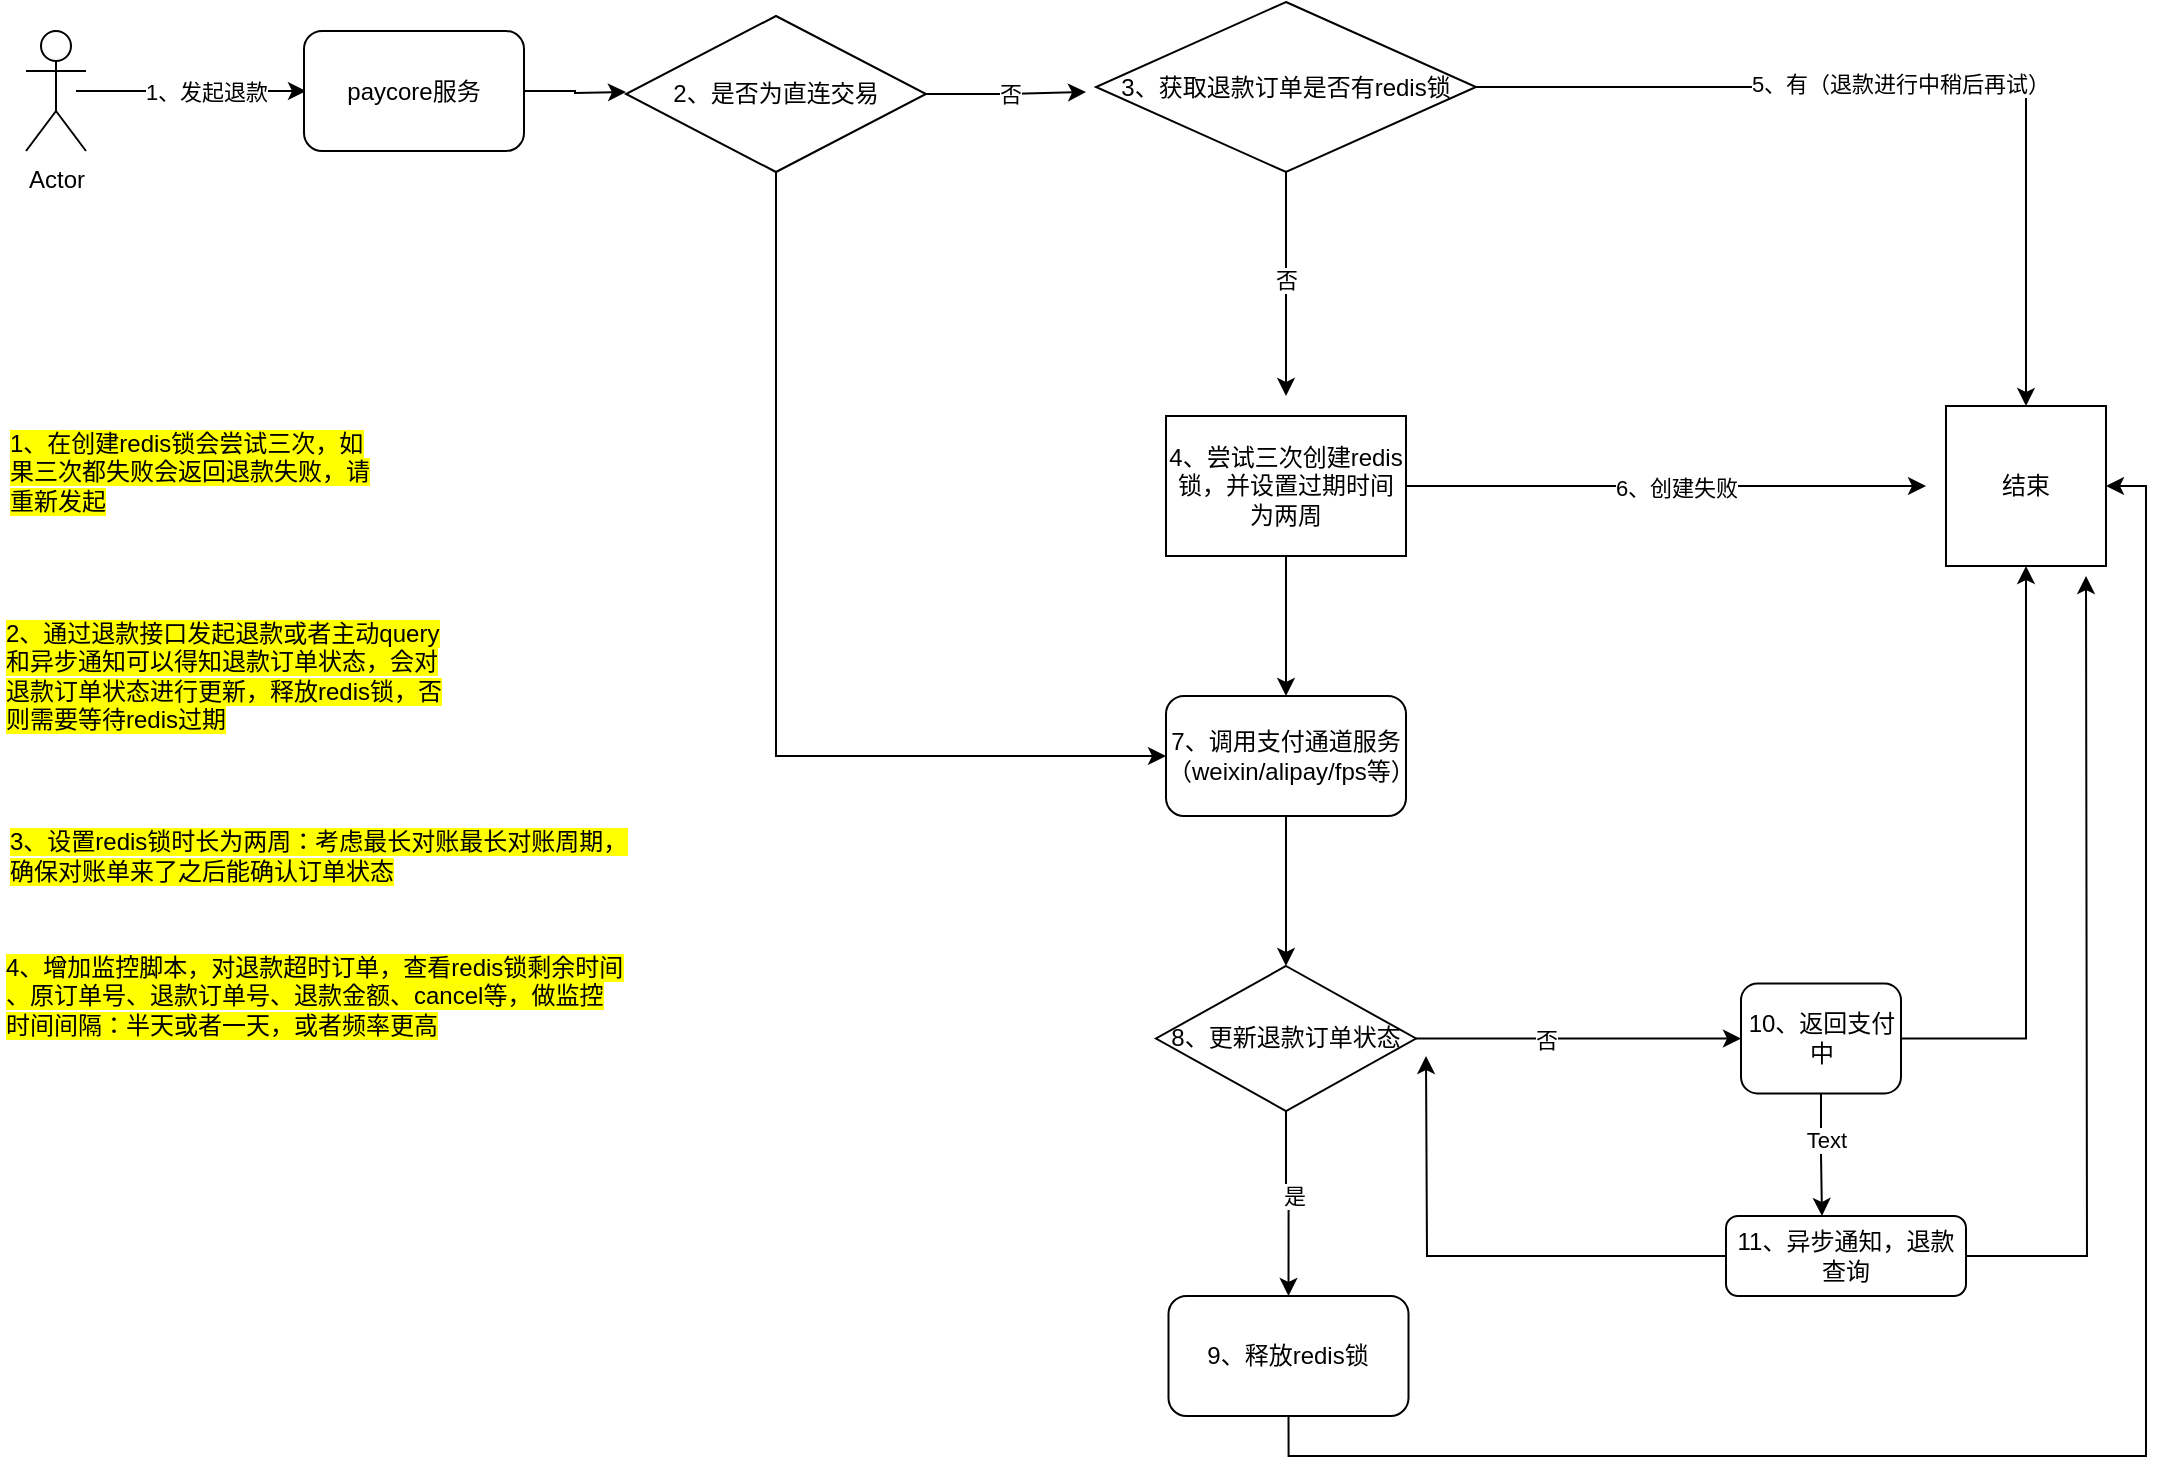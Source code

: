 <mxfile version="27.0.6">
  <diagram name="第 1 页" id="ZjrSGvgwIU7UQfZTokUd">
    <mxGraphModel dx="1403" dy="662" grid="1" gridSize="10" guides="1" tooltips="1" connect="1" arrows="1" fold="1" page="1" pageScale="1" pageWidth="827" pageHeight="1169" math="0" shadow="0">
      <root>
        <mxCell id="0" />
        <mxCell id="1" parent="0" />
        <mxCell id="QS_gzMezKBBXRja1QmdW-1" style="edgeStyle=orthogonalEdgeStyle;rounded=0;orthogonalLoop=1;jettySize=auto;html=1;exitX=0.5;exitY=0.5;exitDx=0;exitDy=0;exitPerimeter=0;" parent="1" edge="1">
          <mxGeometry relative="1" as="geometry">
            <mxPoint x="300" y="147.5" as="targetPoint" />
            <mxPoint x="185" y="147.5" as="sourcePoint" />
          </mxGeometry>
        </mxCell>
        <mxCell id="QS_gzMezKBBXRja1QmdW-2" value="1、发起退款" style="edgeLabel;html=1;align=center;verticalAlign=middle;resizable=0;points=[];" parent="QS_gzMezKBBXRja1QmdW-1" vertex="1" connectable="0">
          <mxGeometry x="-0.181" y="-4" relative="1" as="geometry">
            <mxPoint x="18" y="-4" as="offset" />
          </mxGeometry>
        </mxCell>
        <mxCell id="QS_gzMezKBBXRja1QmdW-29" style="edgeStyle=orthogonalEdgeStyle;rounded=0;orthogonalLoop=1;jettySize=auto;html=1;exitX=1;exitY=0.5;exitDx=0;exitDy=0;" parent="1" source="QS_gzMezKBBXRja1QmdW-4" edge="1">
          <mxGeometry relative="1" as="geometry">
            <mxPoint x="460" y="148" as="targetPoint" />
          </mxGeometry>
        </mxCell>
        <mxCell id="QS_gzMezKBBXRja1QmdW-4" value="paycore服务" style="rounded=1;whiteSpace=wrap;html=1;" parent="1" vertex="1">
          <mxGeometry x="299" y="117.5" width="110" height="60" as="geometry" />
        </mxCell>
        <mxCell id="QS_gzMezKBBXRja1QmdW-5" style="edgeStyle=orthogonalEdgeStyle;rounded=0;orthogonalLoop=1;jettySize=auto;html=1;exitX=1;exitY=0.5;exitDx=0;exitDy=0;entryX=0.5;entryY=0;entryDx=0;entryDy=0;" parent="1" source="QS_gzMezKBBXRja1QmdW-9" target="QS_gzMezKBBXRja1QmdW-10" edge="1">
          <mxGeometry relative="1" as="geometry">
            <mxPoint x="875" y="145" as="targetPoint" />
          </mxGeometry>
        </mxCell>
        <mxCell id="QS_gzMezKBBXRja1QmdW-6" value="5、有（退款进行中稍后再试）" style="edgeLabel;html=1;align=center;verticalAlign=middle;resizable=0;points=[];" parent="QS_gzMezKBBXRja1QmdW-5" vertex="1" connectable="0">
          <mxGeometry x="-0.079" y="-2" relative="1" as="geometry">
            <mxPoint x="12" y="-4" as="offset" />
          </mxGeometry>
        </mxCell>
        <mxCell id="uaHWE86fBP5YHGHeMzCt-16" style="edgeStyle=orthogonalEdgeStyle;rounded=0;orthogonalLoop=1;jettySize=auto;html=1;exitX=0.5;exitY=1;exitDx=0;exitDy=0;" parent="1" source="QS_gzMezKBBXRja1QmdW-9" edge="1">
          <mxGeometry relative="1" as="geometry">
            <mxPoint x="790" y="300" as="targetPoint" />
          </mxGeometry>
        </mxCell>
        <mxCell id="uaHWE86fBP5YHGHeMzCt-18" value="否" style="edgeLabel;html=1;align=center;verticalAlign=middle;resizable=0;points=[];" parent="uaHWE86fBP5YHGHeMzCt-16" vertex="1" connectable="0">
          <mxGeometry x="-0.04" relative="1" as="geometry">
            <mxPoint as="offset" />
          </mxGeometry>
        </mxCell>
        <mxCell id="QS_gzMezKBBXRja1QmdW-9" value="3、获取退款订单是否有redis锁" style="rhombus;whiteSpace=wrap;html=1;" parent="1" vertex="1">
          <mxGeometry x="695" y="103" width="190" height="85" as="geometry" />
        </mxCell>
        <mxCell id="QS_gzMezKBBXRja1QmdW-10" value="结束" style="whiteSpace=wrap;html=1;aspect=fixed;" parent="1" vertex="1">
          <mxGeometry x="1120" y="305" width="80" height="80" as="geometry" />
        </mxCell>
        <mxCell id="uaHWE86fBP5YHGHeMzCt-21" style="edgeStyle=orthogonalEdgeStyle;rounded=0;orthogonalLoop=1;jettySize=auto;html=1;exitX=0.5;exitY=1;exitDx=0;exitDy=0;entryX=0.5;entryY=0;entryDx=0;entryDy=0;" parent="1" source="QS_gzMezKBBXRja1QmdW-12" target="QS_gzMezKBBXRja1QmdW-22" edge="1">
          <mxGeometry relative="1" as="geometry" />
        </mxCell>
        <mxCell id="uaHWE86fBP5YHGHeMzCt-26" style="edgeStyle=orthogonalEdgeStyle;rounded=0;orthogonalLoop=1;jettySize=auto;html=1;exitX=1;exitY=0.5;exitDx=0;exitDy=0;" parent="1" source="QS_gzMezKBBXRja1QmdW-12" edge="1">
          <mxGeometry relative="1" as="geometry">
            <mxPoint x="1110" y="345" as="targetPoint" />
          </mxGeometry>
        </mxCell>
        <mxCell id="uaHWE86fBP5YHGHeMzCt-27" value="6、创建失败" style="edgeLabel;html=1;align=center;verticalAlign=middle;resizable=0;points=[];" parent="uaHWE86fBP5YHGHeMzCt-26" vertex="1" connectable="0">
          <mxGeometry x="0.033" relative="1" as="geometry">
            <mxPoint x="1" as="offset" />
          </mxGeometry>
        </mxCell>
        <mxCell id="QS_gzMezKBBXRja1QmdW-12" value="4、尝试三次创建redis锁，并设置过期时间为两周" style="rounded=0;whiteSpace=wrap;html=1;" parent="1" vertex="1">
          <mxGeometry x="730" y="310" width="120" height="70" as="geometry" />
        </mxCell>
        <mxCell id="QS_gzMezKBBXRja1QmdW-16" style="edgeStyle=orthogonalEdgeStyle;rounded=0;orthogonalLoop=1;jettySize=auto;html=1;exitX=0.5;exitY=1;exitDx=0;exitDy=0;entryX=0.5;entryY=0;entryDx=0;entryDy=0;" parent="1" source="QS_gzMezKBBXRja1QmdW-27" target="QS_gzMezKBBXRja1QmdW-24" edge="1">
          <mxGeometry relative="1" as="geometry">
            <mxPoint x="750" y="695" as="targetPoint" />
          </mxGeometry>
        </mxCell>
        <mxCell id="QS_gzMezKBBXRja1QmdW-34" value="是" style="edgeLabel;html=1;align=center;verticalAlign=middle;resizable=0;points=[];" parent="QS_gzMezKBBXRja1QmdW-16" vertex="1" connectable="0">
          <mxGeometry x="-0.101" y="4" relative="1" as="geometry">
            <mxPoint as="offset" />
          </mxGeometry>
        </mxCell>
        <mxCell id="QS_gzMezKBBXRja1QmdW-22" value="7、调用支付通道服务（weixin/alipay/fps等）" style="rounded=1;whiteSpace=wrap;html=1;" parent="1" vertex="1">
          <mxGeometry x="730" y="450" width="120" height="60" as="geometry" />
        </mxCell>
        <mxCell id="QS_gzMezKBBXRja1QmdW-23" style="edgeStyle=orthogonalEdgeStyle;rounded=0;orthogonalLoop=1;jettySize=auto;html=1;exitX=0.5;exitY=1;exitDx=0;exitDy=0;entryX=1;entryY=0.5;entryDx=0;entryDy=0;" parent="1" source="QS_gzMezKBBXRja1QmdW-24" target="QS_gzMezKBBXRja1QmdW-10" edge="1">
          <mxGeometry relative="1" as="geometry" />
        </mxCell>
        <mxCell id="QS_gzMezKBBXRja1QmdW-24" value="9、释放redis锁" style="rounded=1;whiteSpace=wrap;html=1;" parent="1" vertex="1">
          <mxGeometry x="731.25" y="750" width="120" height="60" as="geometry" />
        </mxCell>
        <mxCell id="uaHWE86fBP5YHGHeMzCt-20" style="edgeStyle=orthogonalEdgeStyle;rounded=0;orthogonalLoop=1;jettySize=auto;html=1;exitX=0;exitY=0.5;exitDx=0;exitDy=0;entryX=0.5;entryY=1;entryDx=0;entryDy=0;" parent="1" source="QS_gzMezKBBXRja1QmdW-26" target="QS_gzMezKBBXRja1QmdW-10" edge="1">
          <mxGeometry relative="1" as="geometry" />
        </mxCell>
        <mxCell id="QS_gzMezKBBXRja1QmdW-26" value="10、返回支付中" style="rounded=1;whiteSpace=wrap;html=1;direction=west;" parent="1" vertex="1">
          <mxGeometry x="1017.5" y="593.75" width="80" height="55" as="geometry" />
        </mxCell>
        <mxCell id="QS_gzMezKBBXRja1QmdW-28" value="Actor" style="shape=umlActor;verticalLabelPosition=bottom;verticalAlign=top;html=1;outlineConnect=0;" parent="1" vertex="1">
          <mxGeometry x="160" y="117.5" width="30" height="60" as="geometry" />
        </mxCell>
        <mxCell id="QS_gzMezKBBXRja1QmdW-31" style="edgeStyle=orthogonalEdgeStyle;rounded=0;orthogonalLoop=1;jettySize=auto;html=1;exitX=1;exitY=0.5;exitDx=0;exitDy=0;" parent="1" source="QS_gzMezKBBXRja1QmdW-30" edge="1">
          <mxGeometry relative="1" as="geometry">
            <mxPoint x="690" y="148" as="targetPoint" />
          </mxGeometry>
        </mxCell>
        <mxCell id="QS_gzMezKBBXRja1QmdW-32" value="否" style="edgeLabel;html=1;align=center;verticalAlign=middle;resizable=0;points=[];" parent="QS_gzMezKBBXRja1QmdW-31" vertex="1" connectable="0">
          <mxGeometry x="0.043" relative="1" as="geometry">
            <mxPoint as="offset" />
          </mxGeometry>
        </mxCell>
        <mxCell id="QS_gzMezKBBXRja1QmdW-33" style="edgeStyle=orthogonalEdgeStyle;rounded=0;orthogonalLoop=1;jettySize=auto;html=1;exitX=0.5;exitY=1;exitDx=0;exitDy=0;entryX=0;entryY=0.5;entryDx=0;entryDy=0;" parent="1" source="QS_gzMezKBBXRja1QmdW-30" target="QS_gzMezKBBXRja1QmdW-22" edge="1">
          <mxGeometry relative="1" as="geometry" />
        </mxCell>
        <mxCell id="QS_gzMezKBBXRja1QmdW-30" value="2、是否为直连交易" style="rhombus;whiteSpace=wrap;html=1;" parent="1" vertex="1">
          <mxGeometry x="460" y="110" width="150" height="78" as="geometry" />
        </mxCell>
        <mxCell id="uaHWE86fBP5YHGHeMzCt-2" value="" style="edgeStyle=orthogonalEdgeStyle;rounded=0;orthogonalLoop=1;jettySize=auto;html=1;exitX=0.5;exitY=1;exitDx=0;exitDy=0;" parent="1" source="QS_gzMezKBBXRja1QmdW-22" target="QS_gzMezKBBXRja1QmdW-27" edge="1">
          <mxGeometry relative="1" as="geometry">
            <mxPoint x="750" y="595" as="targetPoint" />
            <mxPoint x="750" y="510" as="sourcePoint" />
          </mxGeometry>
        </mxCell>
        <mxCell id="uaHWE86fBP5YHGHeMzCt-7" style="edgeStyle=orthogonalEdgeStyle;rounded=0;orthogonalLoop=1;jettySize=auto;html=1;entryX=1;entryY=0.5;entryDx=0;entryDy=0;" parent="1" source="QS_gzMezKBBXRja1QmdW-27" target="QS_gzMezKBBXRja1QmdW-26" edge="1">
          <mxGeometry relative="1" as="geometry" />
        </mxCell>
        <mxCell id="uaHWE86fBP5YHGHeMzCt-8" value="否" style="edgeLabel;html=1;align=center;verticalAlign=middle;resizable=0;points=[];" parent="uaHWE86fBP5YHGHeMzCt-7" vertex="1" connectable="0">
          <mxGeometry x="-0.2" relative="1" as="geometry">
            <mxPoint as="offset" />
          </mxGeometry>
        </mxCell>
        <mxCell id="QS_gzMezKBBXRja1QmdW-27" value="8、更新退款订单状态" style="rhombus;whiteSpace=wrap;html=1;" parent="1" vertex="1">
          <mxGeometry x="725" y="585" width="130" height="72.5" as="geometry" />
        </mxCell>
        <mxCell id="uaHWE86fBP5YHGHeMzCt-30" value="" style="edgeStyle=orthogonalEdgeStyle;rounded=0;orthogonalLoop=1;jettySize=auto;html=1;" parent="1" source="uaHWE86fBP5YHGHeMzCt-10" edge="1">
          <mxGeometry relative="1" as="geometry">
            <mxPoint x="1190" y="390" as="targetPoint" />
          </mxGeometry>
        </mxCell>
        <mxCell id="BoSuFA0F0RQRKUU4k2Nr-1" style="edgeStyle=orthogonalEdgeStyle;rounded=0;orthogonalLoop=1;jettySize=auto;html=1;exitX=0;exitY=0.5;exitDx=0;exitDy=0;" edge="1" parent="1" source="uaHWE86fBP5YHGHeMzCt-10">
          <mxGeometry relative="1" as="geometry">
            <mxPoint x="860" y="630" as="targetPoint" />
          </mxGeometry>
        </mxCell>
        <mxCell id="uaHWE86fBP5YHGHeMzCt-10" value="11、异步通知，退款查询" style="rounded=1;whiteSpace=wrap;html=1;" parent="1" vertex="1">
          <mxGeometry x="1010" y="710" width="120" height="40" as="geometry" />
        </mxCell>
        <mxCell id="uaHWE86fBP5YHGHeMzCt-22" value="&lt;mark data-mark-visibility=&quot;visible&quot; data-mark-color-type=&quot;1&quot; data-mark-source-type=&quot;3&quot; data-mark-type=&quot;text&quot; data-mark-id=&quot;7324708390838470575&quot; class=&quot;&quot;&gt;&lt;mark data-mark-visibility=&quot;visible&quot; data-mark-color-type=&quot;1&quot; data-mark-source-type=&quot;3&quot; data-mark-type=&quot;text&quot; data-mark-id=&quot;7324708390838470575&quot; class=&quot;&quot;&gt;&lt;mark data-mark-visibility=&quot;visible&quot; data-mark-color-type=&quot;1&quot; data-mark-source-type=&quot;3&quot; data-mark-type=&quot;text&quot; data-mark-id=&quot;BMaeXFfa6vn2RneEvqnDI&quot; class=&quot;&quot;&gt;1、在创建redis锁会尝试三次，如果三次都失败会返回退款失败，请重新发起&lt;/mark&gt;&lt;/mark&gt;&lt;/mark&gt;" style="text;html=1;align=left;verticalAlign=middle;whiteSpace=wrap;rounded=0;" parent="1" vertex="1">
          <mxGeometry x="150" y="310" width="185" height="55" as="geometry" />
        </mxCell>
        <mxCell id="uaHWE86fBP5YHGHeMzCt-23" value="&lt;mark data-mark-visibility=&quot;visible&quot; data-mark-color-type=&quot;1&quot; data-mark-source-type=&quot;3&quot; data-mark-type=&quot;text&quot; data-mark-id=&quot;PrKLH34haVEnXJBmRJQqH&quot; class=&quot;&quot;&gt;&lt;mark data-mark-visibility=&quot;visible&quot; data-mark-color-type=&quot;1&quot; data-mark-source-type=&quot;3&quot; data-mark-type=&quot;text&quot; data-mark-id=&quot;vgU_78t6HjaXvpYLdzc9c&quot; class=&quot;&quot;&gt;&lt;mark data-mark-visibility=&quot;visible&quot; data-mark-color-type=&quot;1&quot; data-mark-source-type=&quot;3&quot; data-mark-type=&quot;text&quot; data-mark-id=&quot;WDnCujcXe0w7wF-i3M0GH&quot; class=&quot;&quot;&gt;2、通过退款接口发起退款或者主动query和异步通知可以得知退款订单状态，会对退款订单状态进行更新，释放redis锁，否则需要等待redis过期&lt;/mark&gt;&lt;/mark&gt;&lt;/mark&gt;" style="text;html=1;align=left;verticalAlign=middle;whiteSpace=wrap;rounded=0;" parent="1" vertex="1">
          <mxGeometry x="147.5" y="390" width="222.5" height="100" as="geometry" />
        </mxCell>
        <mxCell id="uaHWE86fBP5YHGHeMzCt-25" value="&lt;mark data-mark-visibility=&quot;visible&quot; data-mark-color-type=&quot;1&quot; data-mark-source-type=&quot;3&quot; data-mark-type=&quot;text&quot; data-mark-id=&quot;w3ahEfMS6Rrec4-Or3b4y&quot; class=&quot;&quot;&gt;&lt;mark data-mark-visibility=&quot;visible&quot; data-mark-color-type=&quot;1&quot; data-mark-source-type=&quot;3&quot; data-mark-type=&quot;text&quot; data-mark-id=&quot;b2ZYvDkKWrYNhKXvm0WFz&quot; class=&quot;&quot;&gt;3、设置redis锁时长为两周：考虑最长对账最长对账周期，&lt;/mark&gt;&lt;/mark&gt;&lt;div&gt;&lt;mark data-mark-visibility=&quot;visible&quot; data-mark-color-type=&quot;1&quot; data-mark-source-type=&quot;3&quot; data-mark-type=&quot;text&quot; data-mark-id=&quot;w3ahEfMS6Rrec4-Or3b4y&quot; class=&quot;&quot;&gt;&lt;mark data-mark-visibility=&quot;visible&quot; data-mark-color-type=&quot;1&quot; data-mark-source-type=&quot;3&quot; data-mark-type=&quot;text&quot; data-mark-id=&quot;b2ZYvDkKWrYNhKXvm0WFz&quot; class=&quot;&quot;&gt;确保对账单来了之后能确认订单状态&lt;/mark&gt;&lt;/mark&gt;&lt;/div&gt;" style="text;html=1;align=left;verticalAlign=middle;resizable=0;points=[];autosize=1;strokeColor=none;fillColor=none;" parent="1" vertex="1">
          <mxGeometry x="150" y="510" width="330" height="40" as="geometry" />
        </mxCell>
        <mxCell id="uaHWE86fBP5YHGHeMzCt-28" style="edgeStyle=orthogonalEdgeStyle;rounded=0;orthogonalLoop=1;jettySize=auto;html=1;exitX=0.5;exitY=0;exitDx=0;exitDy=0;entryX=0.4;entryY=0;entryDx=0;entryDy=0;entryPerimeter=0;" parent="1" source="QS_gzMezKBBXRja1QmdW-26" target="uaHWE86fBP5YHGHeMzCt-10" edge="1">
          <mxGeometry relative="1" as="geometry" />
        </mxCell>
        <mxCell id="BoSuFA0F0RQRKUU4k2Nr-5" value="Text" style="edgeLabel;html=1;align=center;verticalAlign=middle;resizable=0;points=[];" vertex="1" connectable="0" parent="uaHWE86fBP5YHGHeMzCt-28">
          <mxGeometry x="-0.279" y="2" relative="1" as="geometry">
            <mxPoint as="offset" />
          </mxGeometry>
        </mxCell>
        <mxCell id="BoSuFA0F0RQRKUU4k2Nr-4" value="&lt;mark data-mark-visibility=&quot;visible&quot; data-mark-color-type=&quot;1&quot; data-mark-source-type=&quot;3&quot; data-mark-type=&quot;text&quot; data-mark-id=&quot;YoOcNAZBbCN_XLELL0aLT&quot; class=&quot;&quot;&gt;&lt;mark data-mark-visibility=&quot;visible&quot; data-mark-color-type=&quot;1&quot; data-mark-source-type=&quot;3&quot; data-mark-type=&quot;text&quot; data-mark-id=&quot;JWOimViXX0Hwc1qYbWIoM&quot; class=&quot;&quot;&gt;4、增加监控脚本，对退款超时订单，查看redis锁剩余时间&lt;/mark&gt;&lt;/mark&gt;&lt;div&gt;&lt;mark data-mark-visibility=&quot;visible&quot; data-mark-color-type=&quot;1&quot; data-mark-source-type=&quot;3&quot; data-mark-type=&quot;text&quot; data-mark-id=&quot;YoOcNAZBbCN_XLELL0aLT&quot; class=&quot;&quot;&gt;&lt;mark data-mark-visibility=&quot;visible&quot; data-mark-color-type=&quot;1&quot; data-mark-source-type=&quot;3&quot; data-mark-type=&quot;text&quot; data-mark-id=&quot;JWOimViXX0Hwc1qYbWIoM&quot; class=&quot;&quot;&gt;、原订单号、退款订单号、退款金额、cancel等，做监控&lt;/mark&gt;&lt;/mark&gt;&lt;/div&gt;&lt;div&gt;&lt;mark data-mark-visibility=&quot;visible&quot; data-mark-color-type=&quot;1&quot; data-mark-source-type=&quot;3&quot; data-mark-type=&quot;text&quot; data-mark-id=&quot;YoOcNAZBbCN_XLELL0aLT&quot; class=&quot;&quot;&gt;&lt;mark data-mark-visibility=&quot;visible&quot; data-mark-color-type=&quot;1&quot; data-mark-source-type=&quot;3&quot; data-mark-type=&quot;text&quot; data-mark-id=&quot;UxgancRwK3HSSwwh2DqfT&quot; class=&quot;&quot;&gt;&lt;mark data-mark-visibility=&quot;visible&quot; data-mark-color-type=&quot;1&quot; data-mark-source-type=&quot;3&quot; data-mark-type=&quot;text&quot; data-mark-id=&quot;JWOimViXX0Hwc1qYbWIoM&quot; class=&quot;&quot;&gt;时间间隔：半天或者一天，或者频率更高&lt;/mark&gt;&lt;/mark&gt;&lt;/mark&gt;&lt;/div&gt;" style="text;html=1;align=left;verticalAlign=middle;resizable=0;points=[];autosize=1;strokeColor=none;fillColor=none;" vertex="1" parent="1">
          <mxGeometry x="147.5" y="570" width="330" height="60" as="geometry" />
        </mxCell>
      </root>
    </mxGraphModel>
  </diagram>
</mxfile>
